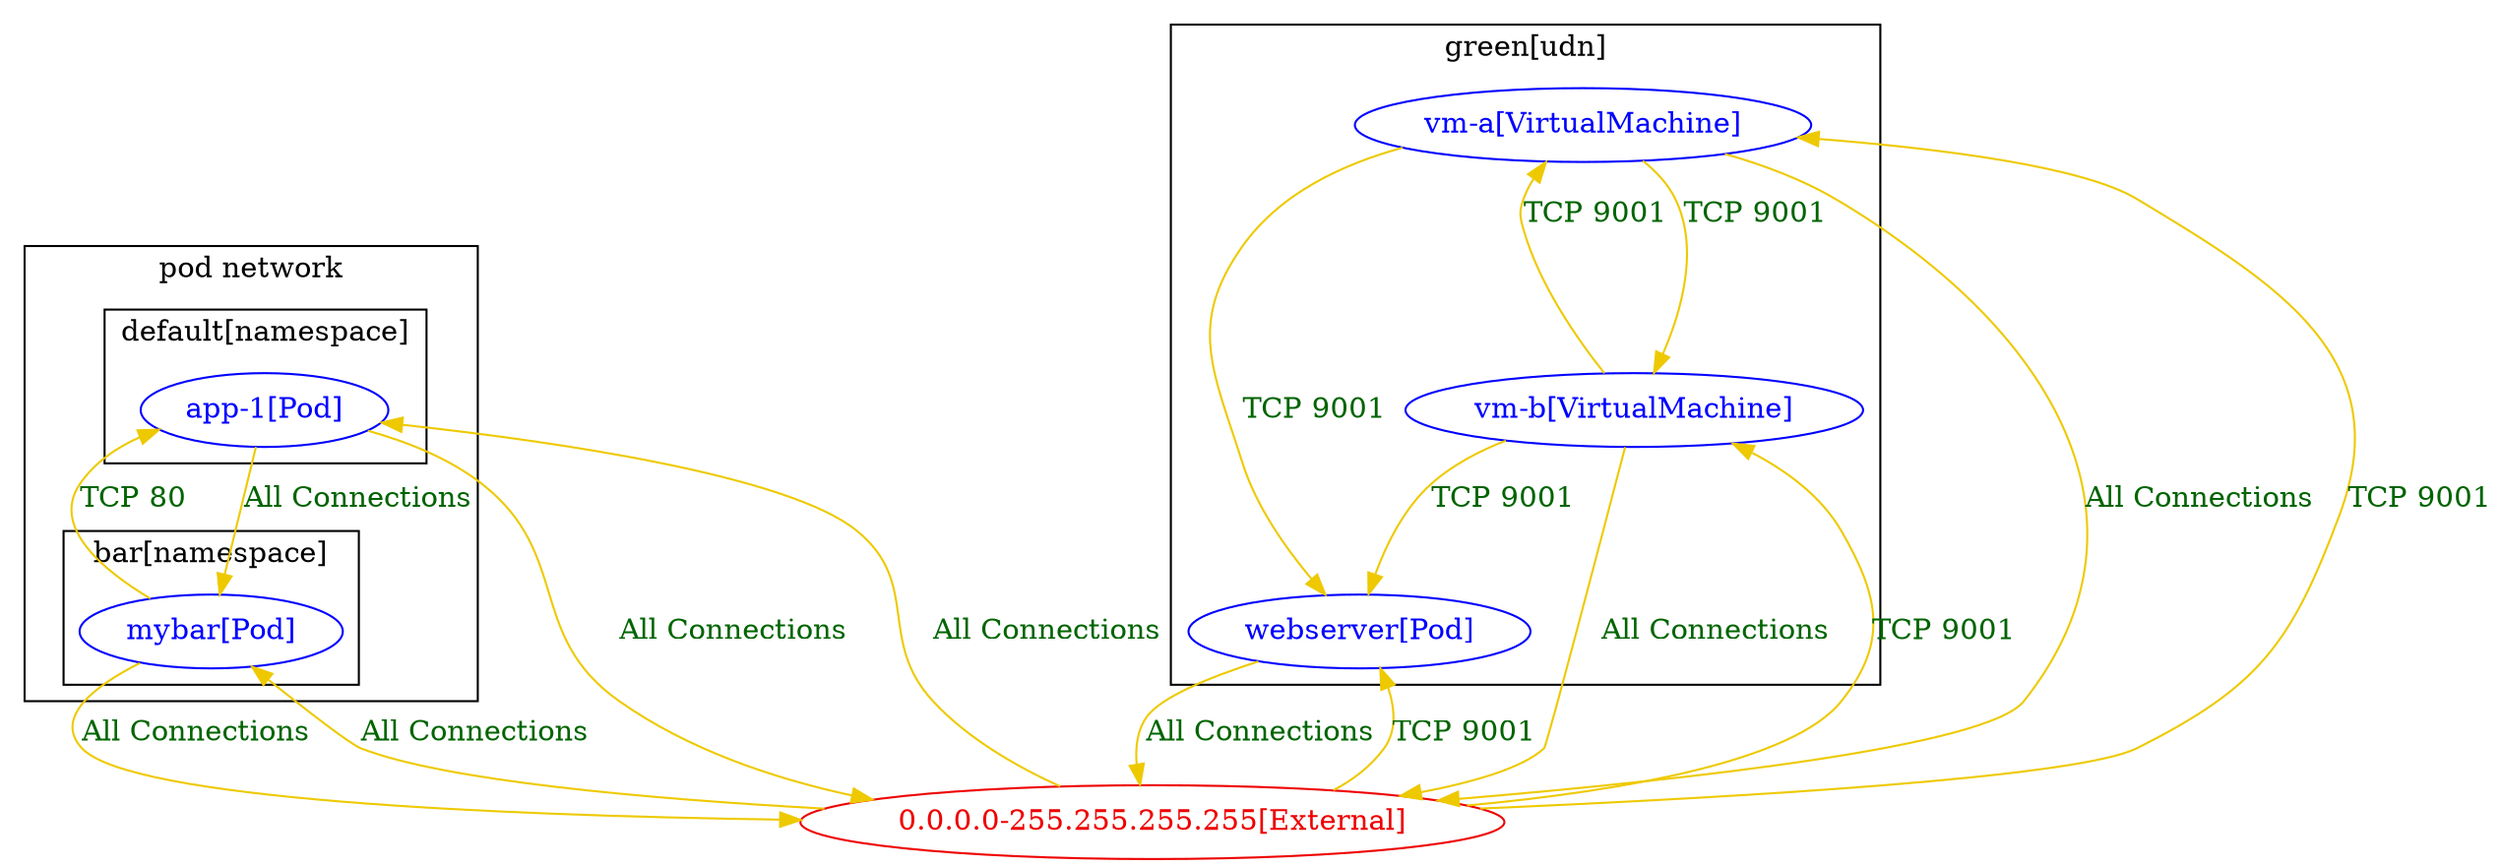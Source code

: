 digraph {
	subgraph "cluster_pod_network" {
	label="pod network"
	subgraph "cluster_bar[namespace]" {
		color="black"
		fontcolor="black"
		"bar/mybar[Pod]" [label="mybar[Pod]" color="blue" fontcolor="blue"]
		label="bar[namespace]"
	}
	subgraph "cluster_default[namespace]" {
		color="black"
		fontcolor="black"
		"default/app-1[Pod]" [label="app-1[Pod]" color="blue" fontcolor="blue"]
		label="default[namespace]"
	}
	}
	subgraph "cluster_green[udn]" {
		color="black"
		fontcolor="black"
		"green[udn]/vm-a[VirtualMachine]" [label="vm-a[VirtualMachine]" color="blue" fontcolor="blue"]
		"green[udn]/vm-b[VirtualMachine]" [label="vm-b[VirtualMachine]" color="blue" fontcolor="blue"]
		"green[udn]/webserver[Pod]" [label="webserver[Pod]" color="blue" fontcolor="blue"]
		label="green[udn]"
	}
	"0.0.0.0-255.255.255.255[External]" [label="0.0.0.0-255.255.255.255[External]" color="red2" fontcolor="red2"]
	"0.0.0.0-255.255.255.255[External]" -> "bar/mybar[Pod]" [label="All Connections" color="gold2" fontcolor="darkgreen" weight=0.5]
	"0.0.0.0-255.255.255.255[External]" -> "default/app-1[Pod]" [label="All Connections" color="gold2" fontcolor="darkgreen" weight=0.5]
	"0.0.0.0-255.255.255.255[External]" -> "green[udn]/vm-a[VirtualMachine]" [label="TCP 9001" color="gold2" fontcolor="darkgreen" weight=0.5]
	"0.0.0.0-255.255.255.255[External]" -> "green[udn]/vm-b[VirtualMachine]" [label="TCP 9001" color="gold2" fontcolor="darkgreen" weight=0.5]
	"0.0.0.0-255.255.255.255[External]" -> "green[udn]/webserver[Pod]" [label="TCP 9001" color="gold2" fontcolor="darkgreen" weight=0.5]
	"bar/mybar[Pod]" -> "0.0.0.0-255.255.255.255[External]" [label="All Connections" color="gold2" fontcolor="darkgreen" weight=1]
	"bar/mybar[Pod]" -> "default/app-1[Pod]" [label="TCP 80" color="gold2" fontcolor="darkgreen" weight=0.5]
	"default/app-1[Pod]" -> "0.0.0.0-255.255.255.255[External]" [label="All Connections" color="gold2" fontcolor="darkgreen" weight=1]
	"default/app-1[Pod]" -> "bar/mybar[Pod]" [label="All Connections" color="gold2" fontcolor="darkgreen" weight=1]
	"green[udn]/vm-a[VirtualMachine]" -> "0.0.0.0-255.255.255.255[External]" [label="All Connections" color="gold2" fontcolor="darkgreen" weight=1]
	"green[udn]/vm-a[VirtualMachine]" -> "green[udn]/vm-b[VirtualMachine]" [label="TCP 9001" color="gold2" fontcolor="darkgreen" weight=0.5]
	"green[udn]/vm-a[VirtualMachine]" -> "green[udn]/webserver[Pod]" [label="TCP 9001" color="gold2" fontcolor="darkgreen" weight=0.5]
	"green[udn]/vm-b[VirtualMachine]" -> "0.0.0.0-255.255.255.255[External]" [label="All Connections" color="gold2" fontcolor="darkgreen" weight=1]
	"green[udn]/vm-b[VirtualMachine]" -> "green[udn]/vm-a[VirtualMachine]" [label="TCP 9001" color="gold2" fontcolor="darkgreen" weight=1]
	"green[udn]/vm-b[VirtualMachine]" -> "green[udn]/webserver[Pod]" [label="TCP 9001" color="gold2" fontcolor="darkgreen" weight=0.5]
	"green[udn]/webserver[Pod]" -> "0.0.0.0-255.255.255.255[External]" [label="All Connections" color="gold2" fontcolor="darkgreen" weight=1]
}